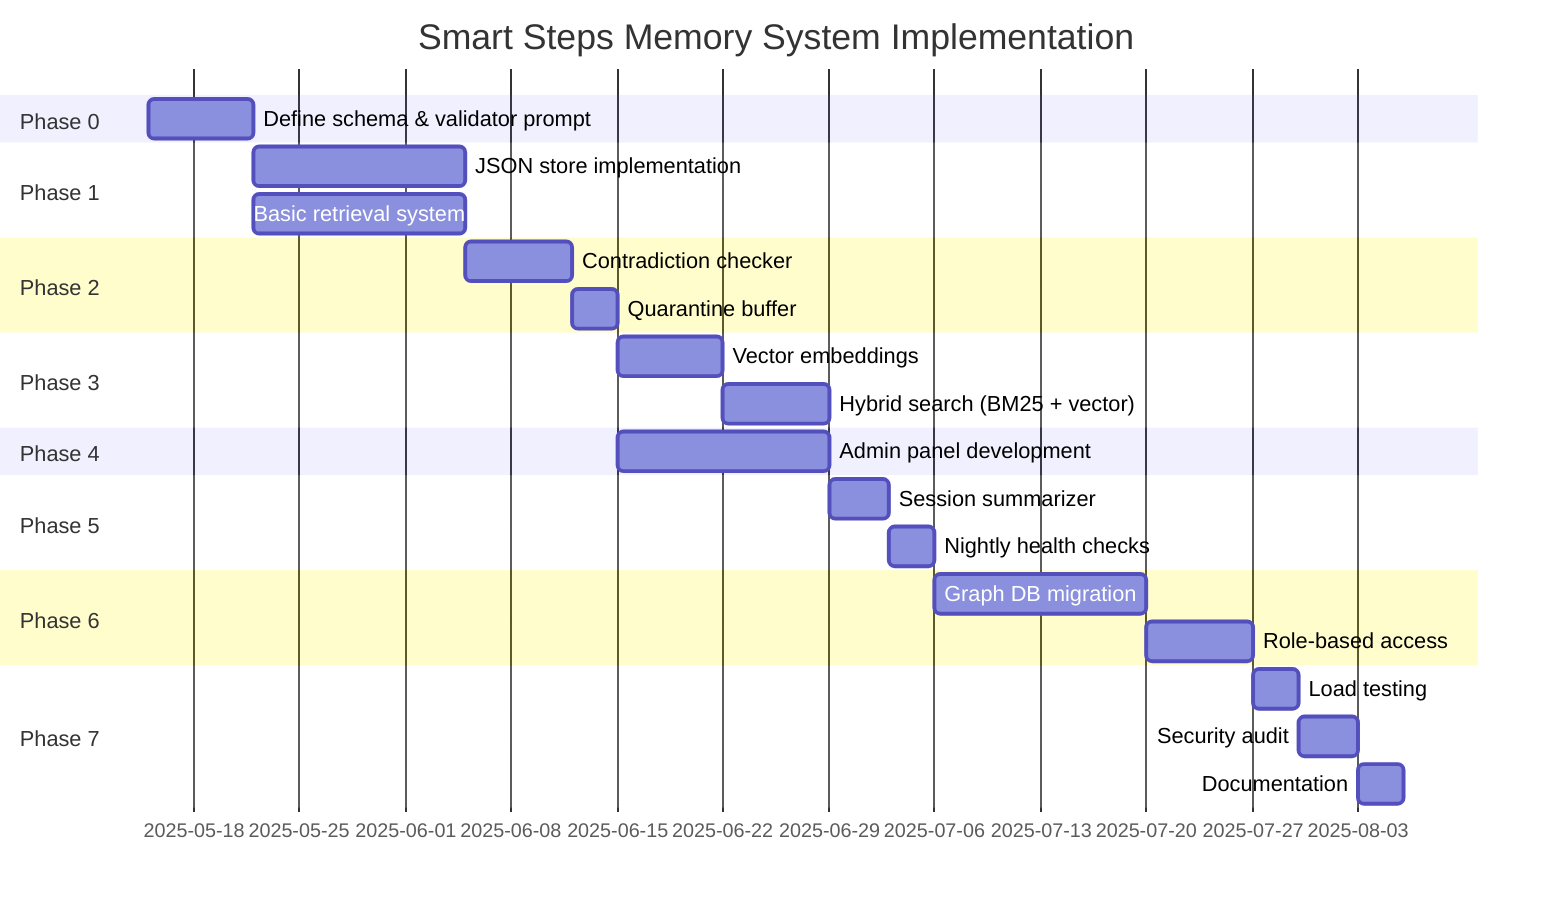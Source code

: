 %%% Implementation Roadmap
gantt
    title Smart Steps Memory System Implementation
    dateFormat  YYYY-MM-DD
    section Phase 0
    Define schema & validator prompt    :a1, 2025-05-15, 1w
    section Phase 1
    JSON store implementation           :a2, after a1, 2w
    Basic retrieval system              :a3, after a1, 2w
    section Phase 2
    Contradiction checker               :a4, after a3, 1w
    Quarantine buffer                   :a5, after a4, 3d
    section Phase 3
    Vector embeddings                   :a6, after a5, 1w
    Hybrid search (BM25 + vector)       :a7, after a6, 1w
    section Phase 4
    Admin panel development             :a8, after a5, 2w
    section Phase 5
    Session summarizer                  :a9, after a8, 4d
    Nightly health checks               :a10, after a9, 3d
    section Phase 6
    Graph DB migration                  :a11, after a10, 2w
    Role-based access                   :a12, after a11, 1w
    section Phase 7
    Load testing                        :a13, after a12, 3d
    Security audit                      :a14, after a13, 4d
    Documentation                       :a15, after a14, 3d